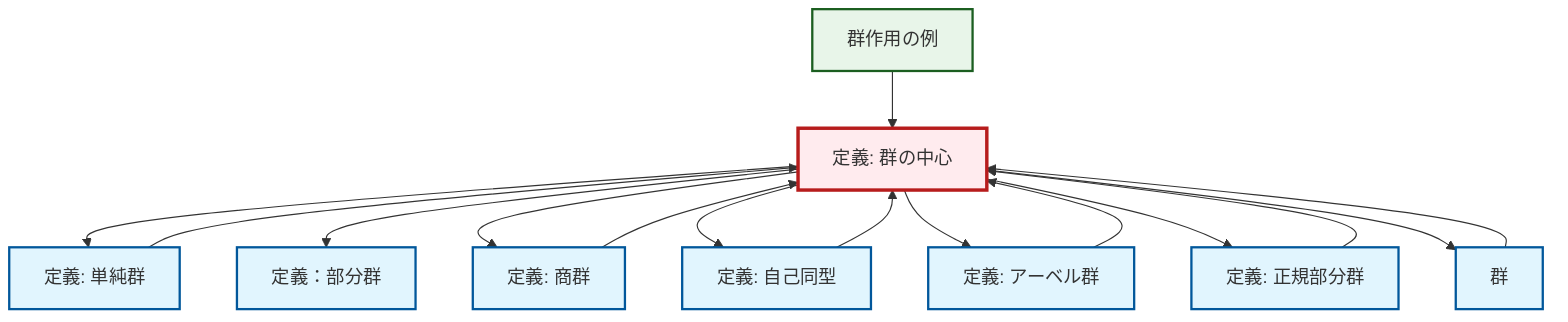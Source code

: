 graph TD
    classDef definition fill:#e1f5fe,stroke:#01579b,stroke-width:2px
    classDef theorem fill:#f3e5f5,stroke:#4a148c,stroke-width:2px
    classDef axiom fill:#fff3e0,stroke:#e65100,stroke-width:2px
    classDef example fill:#e8f5e9,stroke:#1b5e20,stroke-width:2px
    classDef current fill:#ffebee,stroke:#b71c1c,stroke-width:3px
    ex-group-action-examples["群作用の例"]:::example
    def-simple-group["定義: 単純群"]:::definition
    def-subgroup["定義：部分群"]:::definition
    def-automorphism["定義: 自己同型"]:::definition
    def-group["群"]:::definition
    def-quotient-group["定義: 商群"]:::definition
    def-abelian-group["定義: アーベル群"]:::definition
    def-normal-subgroup["定義: 正規部分群"]:::definition
    def-center-of-group["定義: 群の中心"]:::definition
    def-center-of-group --> def-simple-group
    def-abelian-group --> def-center-of-group
    def-center-of-group --> def-subgroup
    def-center-of-group --> def-quotient-group
    def-center-of-group --> def-automorphism
    ex-group-action-examples --> def-center-of-group
    def-center-of-group --> def-abelian-group
    def-group --> def-center-of-group
    def-simple-group --> def-center-of-group
    def-quotient-group --> def-center-of-group
    def-automorphism --> def-center-of-group
    def-center-of-group --> def-normal-subgroup
    def-center-of-group --> def-group
    def-normal-subgroup --> def-center-of-group
    class def-center-of-group current